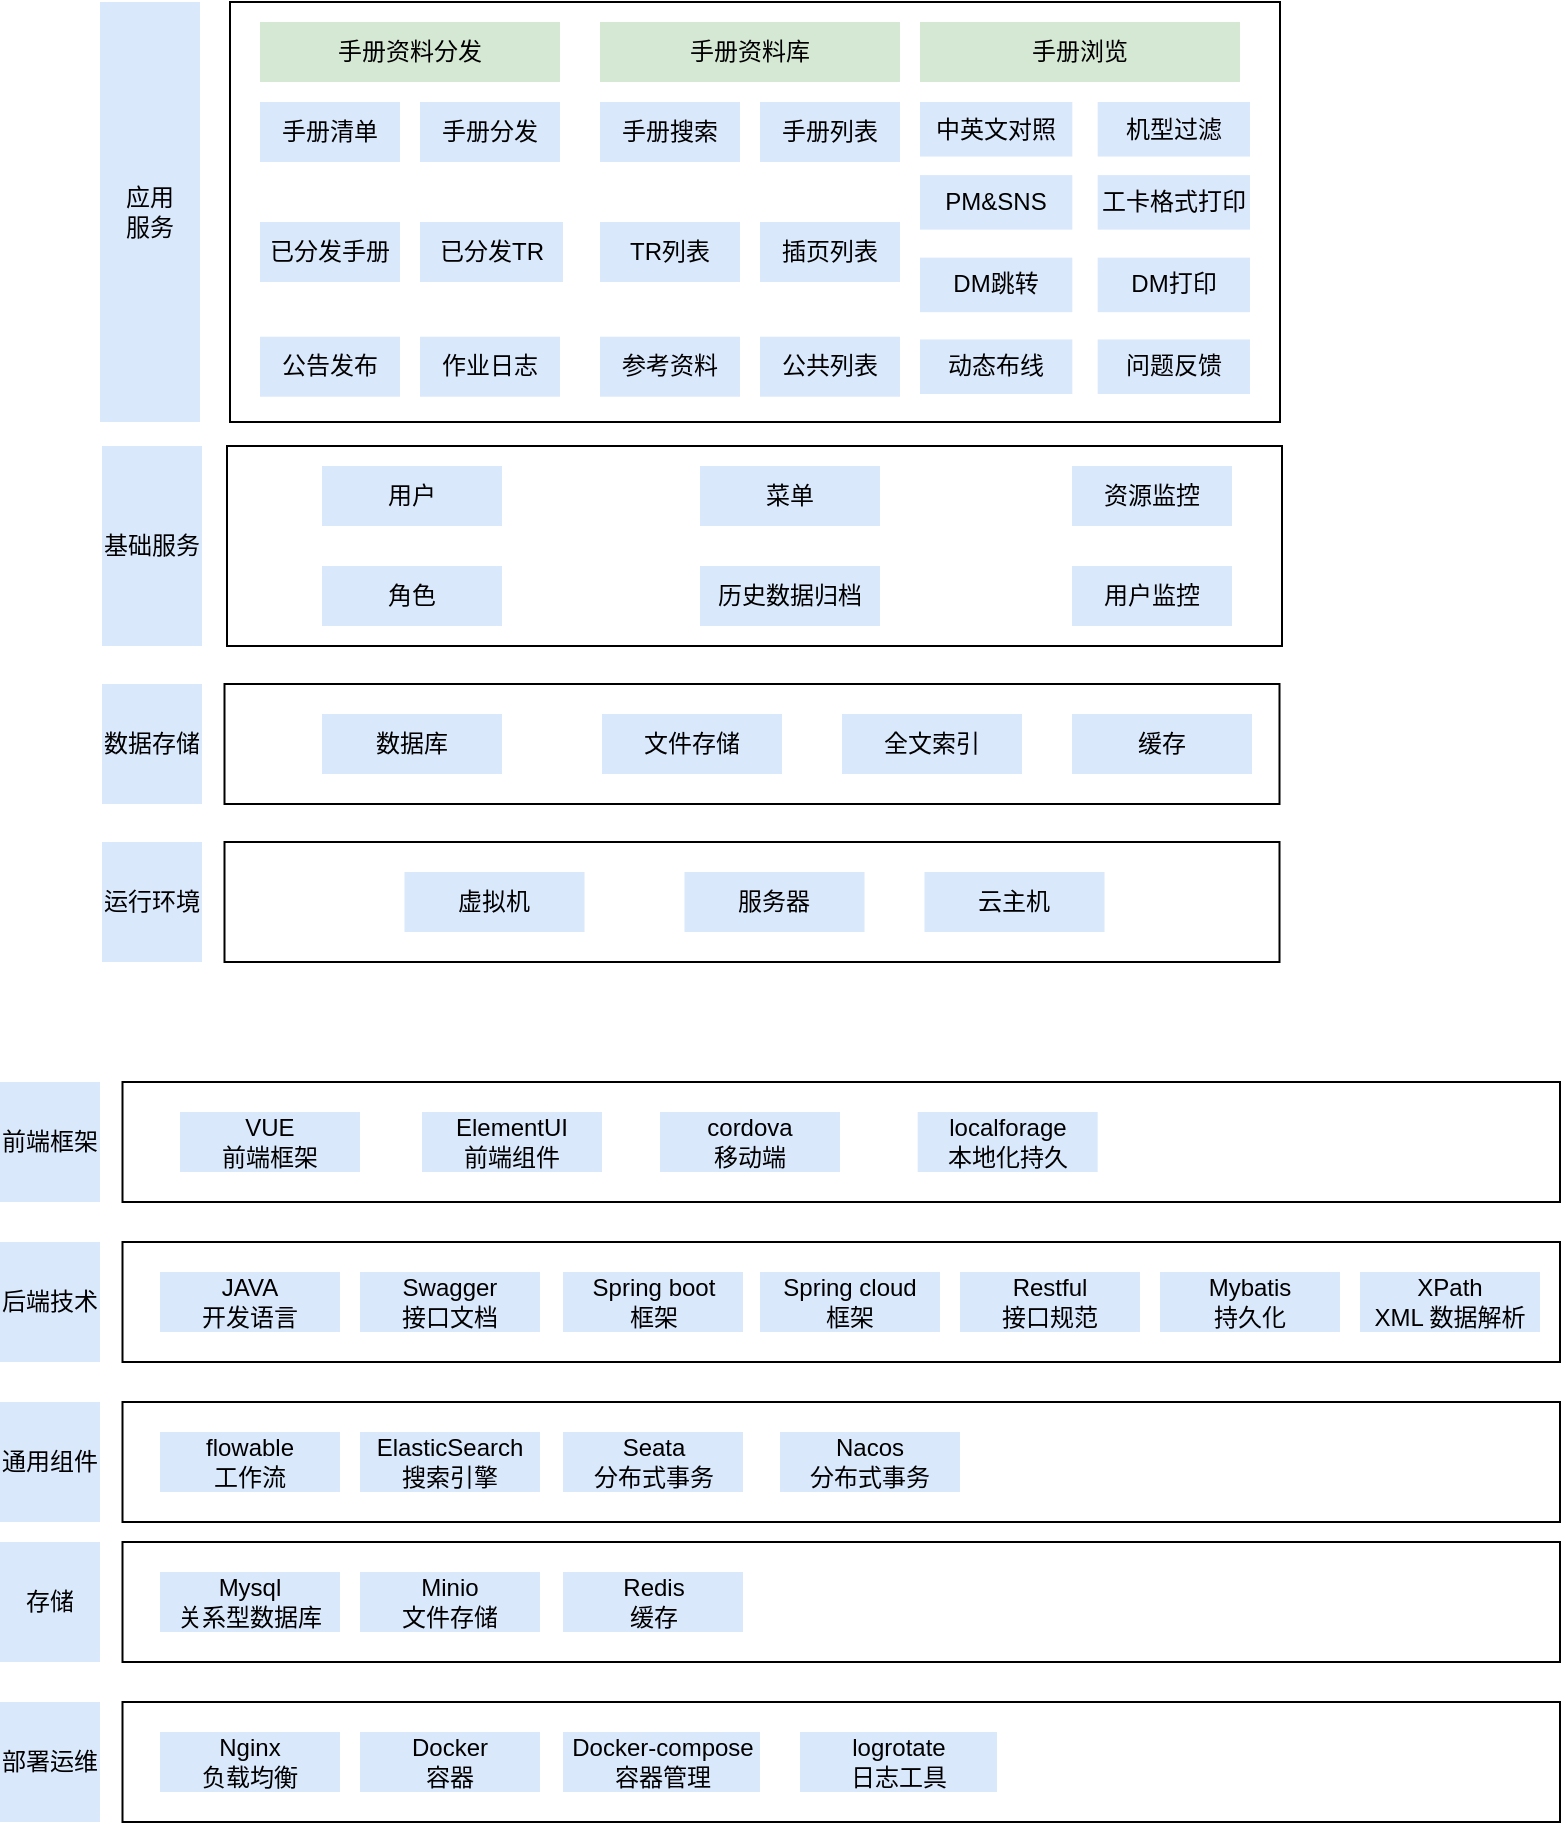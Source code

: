 <mxfile version="27.0.4">
  <diagram name="第 1 页" id="d3qp3cm_-RvscZHG2NyW">
    <mxGraphModel dx="902" dy="464" grid="1" gridSize="10" guides="1" tooltips="1" connect="1" arrows="1" fold="1" page="1" pageScale="1" pageWidth="827" pageHeight="1169" math="0" shadow="0">
      <root>
        <mxCell id="0" />
        <mxCell id="1" parent="0" />
        <mxCell id="k1Ho-n8EV5DhAOBqvkNn-3" value="" style="rounded=0;whiteSpace=wrap;html=1;" vertex="1" parent="1">
          <mxGeometry x="205" y="330" width="525" height="210" as="geometry" />
        </mxCell>
        <mxCell id="k1Ho-n8EV5DhAOBqvkNn-1" value="应用&lt;div&gt;服务&lt;/div&gt;" style="rounded=0;whiteSpace=wrap;html=1;fillColor=#dae8fc;strokeColor=none;" vertex="1" parent="1">
          <mxGeometry x="140" y="330" width="50" height="210" as="geometry" />
        </mxCell>
        <mxCell id="k1Ho-n8EV5DhAOBqvkNn-2" value="手册资料分发" style="rounded=0;whiteSpace=wrap;html=1;fillColor=#d5e8d4;strokeColor=none;" vertex="1" parent="1">
          <mxGeometry x="220" y="340" width="150" height="30" as="geometry" />
        </mxCell>
        <mxCell id="k1Ho-n8EV5DhAOBqvkNn-5" value="手册清单" style="rounded=0;whiteSpace=wrap;html=1;fillColor=#dae8fc;strokeColor=none;" vertex="1" parent="1">
          <mxGeometry x="220" y="380" width="70" height="30" as="geometry" />
        </mxCell>
        <mxCell id="k1Ho-n8EV5DhAOBqvkNn-6" value="手册分发" style="rounded=0;whiteSpace=wrap;html=1;fillColor=#dae8fc;strokeColor=none;" vertex="1" parent="1">
          <mxGeometry x="300" y="380" width="70" height="30" as="geometry" />
        </mxCell>
        <mxCell id="k1Ho-n8EV5DhAOBqvkNn-7" value="已分发手册" style="rounded=0;whiteSpace=wrap;html=1;fillColor=#dae8fc;strokeColor=none;" vertex="1" parent="1">
          <mxGeometry x="220" y="440" width="70" height="30" as="geometry" />
        </mxCell>
        <mxCell id="k1Ho-n8EV5DhAOBqvkNn-8" value="已分发TR" style="rounded=0;whiteSpace=wrap;html=1;fillColor=#dae8fc;strokeColor=none;" vertex="1" parent="1">
          <mxGeometry x="300" y="440" width="71.5" height="30" as="geometry" />
        </mxCell>
        <mxCell id="k1Ho-n8EV5DhAOBqvkNn-9" value="公告发布" style="rounded=0;whiteSpace=wrap;html=1;fillColor=#dae8fc;strokeColor=none;" vertex="1" parent="1">
          <mxGeometry x="220" y="497.36" width="70" height="30" as="geometry" />
        </mxCell>
        <mxCell id="k1Ho-n8EV5DhAOBqvkNn-10" value="作业日志" style="rounded=0;whiteSpace=wrap;html=1;fillColor=#dae8fc;strokeColor=none;" vertex="1" parent="1">
          <mxGeometry x="300" y="497.36" width="70" height="30" as="geometry" />
        </mxCell>
        <mxCell id="k1Ho-n8EV5DhAOBqvkNn-11" value="手册资料库" style="rounded=0;whiteSpace=wrap;html=1;fillColor=#d5e8d4;strokeColor=none;" vertex="1" parent="1">
          <mxGeometry x="390" y="340" width="150" height="30" as="geometry" />
        </mxCell>
        <mxCell id="k1Ho-n8EV5DhAOBqvkNn-12" value="手册搜索" style="rounded=0;whiteSpace=wrap;html=1;fillColor=#dae8fc;strokeColor=none;" vertex="1" parent="1">
          <mxGeometry x="390" y="380" width="70" height="30" as="geometry" />
        </mxCell>
        <mxCell id="k1Ho-n8EV5DhAOBqvkNn-13" value="手册列表" style="rounded=0;whiteSpace=wrap;html=1;fillColor=#dae8fc;strokeColor=none;" vertex="1" parent="1">
          <mxGeometry x="470" y="380" width="70" height="30" as="geometry" />
        </mxCell>
        <mxCell id="k1Ho-n8EV5DhAOBqvkNn-14" value="TR列表" style="rounded=0;whiteSpace=wrap;html=1;fillColor=#dae8fc;strokeColor=none;" vertex="1" parent="1">
          <mxGeometry x="390" y="440" width="70" height="30" as="geometry" />
        </mxCell>
        <mxCell id="k1Ho-n8EV5DhAOBqvkNn-15" value="插页列表" style="rounded=0;whiteSpace=wrap;html=1;fillColor=#dae8fc;strokeColor=none;" vertex="1" parent="1">
          <mxGeometry x="470" y="440" width="70" height="30" as="geometry" />
        </mxCell>
        <mxCell id="k1Ho-n8EV5DhAOBqvkNn-16" value="参考资料" style="rounded=0;whiteSpace=wrap;html=1;fillColor=#dae8fc;strokeColor=none;" vertex="1" parent="1">
          <mxGeometry x="390" y="497.36" width="70" height="30" as="geometry" />
        </mxCell>
        <mxCell id="k1Ho-n8EV5DhAOBqvkNn-17" value="公共列表" style="rounded=0;whiteSpace=wrap;html=1;fillColor=#dae8fc;strokeColor=none;" vertex="1" parent="1">
          <mxGeometry x="470" y="497.36" width="70" height="30" as="geometry" />
        </mxCell>
        <mxCell id="k1Ho-n8EV5DhAOBqvkNn-18" value="手册浏览" style="rounded=0;whiteSpace=wrap;html=1;fillColor=#d5e8d4;strokeColor=none;" vertex="1" parent="1">
          <mxGeometry x="550" y="340" width="160" height="30" as="geometry" />
        </mxCell>
        <mxCell id="k1Ho-n8EV5DhAOBqvkNn-19" value="中英文对照" style="rounded=0;whiteSpace=wrap;html=1;fillColor=#dae8fc;strokeColor=none;" vertex="1" parent="1">
          <mxGeometry x="550" y="380" width="76.154" height="27.273" as="geometry" />
        </mxCell>
        <mxCell id="k1Ho-n8EV5DhAOBqvkNn-20" value="PM&amp;amp;SNS" style="rounded=0;whiteSpace=wrap;html=1;fillColor=#dae8fc;strokeColor=none;" vertex="1" parent="1">
          <mxGeometry x="550" y="416.545" width="76.154" height="27.273" as="geometry" />
        </mxCell>
        <mxCell id="k1Ho-n8EV5DhAOBqvkNn-21" value="DM跳转" style="rounded=0;whiteSpace=wrap;html=1;fillColor=#dae8fc;strokeColor=none;" vertex="1" parent="1">
          <mxGeometry x="550" y="457.818" width="76.154" height="27.273" as="geometry" />
        </mxCell>
        <mxCell id="k1Ho-n8EV5DhAOBqvkNn-22" value="机型过滤" style="rounded=0;whiteSpace=wrap;html=1;fillColor=#dae8fc;strokeColor=none;" vertex="1" parent="1">
          <mxGeometry x="638.846" y="380" width="76.154" height="27.273" as="geometry" />
        </mxCell>
        <mxCell id="k1Ho-n8EV5DhAOBqvkNn-23" value="工卡格式打印" style="rounded=0;whiteSpace=wrap;html=1;fillColor=#dae8fc;strokeColor=none;" vertex="1" parent="1">
          <mxGeometry x="638.846" y="416.545" width="76.154" height="27.273" as="geometry" />
        </mxCell>
        <mxCell id="k1Ho-n8EV5DhAOBqvkNn-24" value="DM打印" style="rounded=0;whiteSpace=wrap;html=1;fillColor=#dae8fc;strokeColor=none;" vertex="1" parent="1">
          <mxGeometry x="638.846" y="457.818" width="76.154" height="27.273" as="geometry" />
        </mxCell>
        <mxCell id="k1Ho-n8EV5DhAOBqvkNn-25" value="动态布线" style="rounded=0;whiteSpace=wrap;html=1;fillColor=#dae8fc;strokeColor=none;" vertex="1" parent="1">
          <mxGeometry x="550" y="498.727" width="76.154" height="27.273" as="geometry" />
        </mxCell>
        <mxCell id="k1Ho-n8EV5DhAOBqvkNn-26" value="问题反馈" style="rounded=0;whiteSpace=wrap;html=1;fillColor=#dae8fc;strokeColor=none;" vertex="1" parent="1">
          <mxGeometry x="638.846" y="498.727" width="76.154" height="27.273" as="geometry" />
        </mxCell>
        <mxCell id="k1Ho-n8EV5DhAOBqvkNn-28" value="基础服务" style="rounded=0;whiteSpace=wrap;html=1;fillColor=#dae8fc;strokeColor=none;" vertex="1" parent="1">
          <mxGeometry x="141" y="552" width="50" height="100" as="geometry" />
        </mxCell>
        <mxCell id="k1Ho-n8EV5DhAOBqvkNn-29" value="" style="rounded=0;whiteSpace=wrap;html=1;" vertex="1" parent="1">
          <mxGeometry x="203.5" y="552" width="527.5" height="100" as="geometry" />
        </mxCell>
        <mxCell id="k1Ho-n8EV5DhAOBqvkNn-30" value="用户" style="rounded=0;whiteSpace=wrap;html=1;fillColor=#dae8fc;strokeColor=none;" vertex="1" parent="1">
          <mxGeometry x="251" y="562" width="90" height="30" as="geometry" />
        </mxCell>
        <mxCell id="k1Ho-n8EV5DhAOBqvkNn-31" value="角色" style="rounded=0;whiteSpace=wrap;html=1;fillColor=#dae8fc;strokeColor=none;" vertex="1" parent="1">
          <mxGeometry x="251" y="612" width="90" height="30" as="geometry" />
        </mxCell>
        <mxCell id="k1Ho-n8EV5DhAOBqvkNn-32" value="菜单" style="rounded=0;whiteSpace=wrap;html=1;fillColor=#dae8fc;strokeColor=none;" vertex="1" parent="1">
          <mxGeometry x="440" y="562" width="90" height="30" as="geometry" />
        </mxCell>
        <mxCell id="k1Ho-n8EV5DhAOBqvkNn-33" value="历史数据归档" style="rounded=0;whiteSpace=wrap;html=1;fillColor=#dae8fc;strokeColor=none;" vertex="1" parent="1">
          <mxGeometry x="440" y="612" width="90" height="30" as="geometry" />
        </mxCell>
        <mxCell id="k1Ho-n8EV5DhAOBqvkNn-34" value="资源监控" style="rounded=0;whiteSpace=wrap;html=1;fillColor=#dae8fc;strokeColor=none;" vertex="1" parent="1">
          <mxGeometry x="626" y="562" width="80" height="30" as="geometry" />
        </mxCell>
        <mxCell id="k1Ho-n8EV5DhAOBqvkNn-35" value="用户监控" style="rounded=0;whiteSpace=wrap;html=1;fillColor=#dae8fc;strokeColor=none;" vertex="1" parent="1">
          <mxGeometry x="626" y="612" width="80" height="30" as="geometry" />
        </mxCell>
        <mxCell id="k1Ho-n8EV5DhAOBqvkNn-36" value="数据存储" style="rounded=0;whiteSpace=wrap;html=1;fillColor=#dae8fc;strokeColor=none;" vertex="1" parent="1">
          <mxGeometry x="141" y="671" width="50" height="60" as="geometry" />
        </mxCell>
        <mxCell id="k1Ho-n8EV5DhAOBqvkNn-37" value="" style="rounded=0;whiteSpace=wrap;html=1;" vertex="1" parent="1">
          <mxGeometry x="202.25" y="671" width="527.5" height="60" as="geometry" />
        </mxCell>
        <mxCell id="k1Ho-n8EV5DhAOBqvkNn-38" value="数据库" style="rounded=0;whiteSpace=wrap;html=1;fillColor=#dae8fc;strokeColor=none;" vertex="1" parent="1">
          <mxGeometry x="251" y="686" width="90" height="30" as="geometry" />
        </mxCell>
        <mxCell id="k1Ho-n8EV5DhAOBqvkNn-39" value="文件存储" style="rounded=0;whiteSpace=wrap;html=1;fillColor=#dae8fc;strokeColor=none;" vertex="1" parent="1">
          <mxGeometry x="391" y="686" width="90" height="30" as="geometry" />
        </mxCell>
        <mxCell id="k1Ho-n8EV5DhAOBqvkNn-40" value="全文索引" style="rounded=0;whiteSpace=wrap;html=1;fillColor=#dae8fc;strokeColor=none;" vertex="1" parent="1">
          <mxGeometry x="511" y="686" width="90" height="30" as="geometry" />
        </mxCell>
        <mxCell id="k1Ho-n8EV5DhAOBqvkNn-41" value="缓存" style="rounded=0;whiteSpace=wrap;html=1;fillColor=#dae8fc;strokeColor=none;" vertex="1" parent="1">
          <mxGeometry x="626" y="686" width="90" height="30" as="geometry" />
        </mxCell>
        <mxCell id="k1Ho-n8EV5DhAOBqvkNn-42" value="运行环境" style="rounded=0;whiteSpace=wrap;html=1;fillColor=#dae8fc;strokeColor=none;" vertex="1" parent="1">
          <mxGeometry x="141" y="750" width="50" height="60" as="geometry" />
        </mxCell>
        <mxCell id="k1Ho-n8EV5DhAOBqvkNn-43" value="" style="rounded=0;whiteSpace=wrap;html=1;" vertex="1" parent="1">
          <mxGeometry x="202.25" y="750" width="527.5" height="60" as="geometry" />
        </mxCell>
        <mxCell id="k1Ho-n8EV5DhAOBqvkNn-44" value="虚拟机" style="rounded=0;whiteSpace=wrap;html=1;fillColor=#dae8fc;strokeColor=none;" vertex="1" parent="1">
          <mxGeometry x="292.25" y="765" width="90" height="30" as="geometry" />
        </mxCell>
        <mxCell id="k1Ho-n8EV5DhAOBqvkNn-45" value="服务器" style="rounded=0;whiteSpace=wrap;html=1;fillColor=#dae8fc;strokeColor=none;" vertex="1" parent="1">
          <mxGeometry x="432.25" y="765" width="90" height="30" as="geometry" />
        </mxCell>
        <mxCell id="k1Ho-n8EV5DhAOBqvkNn-46" value="云主机" style="rounded=0;whiteSpace=wrap;html=1;fillColor=#dae8fc;strokeColor=none;" vertex="1" parent="1">
          <mxGeometry x="552.25" y="765" width="90" height="30" as="geometry" />
        </mxCell>
        <mxCell id="k1Ho-n8EV5DhAOBqvkNn-48" value="前端框架" style="rounded=0;whiteSpace=wrap;html=1;fillColor=#dae8fc;strokeColor=none;" vertex="1" parent="1">
          <mxGeometry x="90" y="870" width="50" height="60" as="geometry" />
        </mxCell>
        <mxCell id="k1Ho-n8EV5DhAOBqvkNn-49" value="" style="rounded=0;whiteSpace=wrap;html=1;" vertex="1" parent="1">
          <mxGeometry x="151.25" y="870" width="718.75" height="60" as="geometry" />
        </mxCell>
        <mxCell id="k1Ho-n8EV5DhAOBqvkNn-50" value="VUE&lt;br&gt;前端框架" style="rounded=0;whiteSpace=wrap;html=1;fillColor=#dae8fc;strokeColor=none;" vertex="1" parent="1">
          <mxGeometry x="180" y="885" width="90" height="30" as="geometry" />
        </mxCell>
        <mxCell id="k1Ho-n8EV5DhAOBqvkNn-51" value="ElementUI&lt;br&gt;前端组件" style="rounded=0;whiteSpace=wrap;html=1;fillColor=#dae8fc;strokeColor=none;" vertex="1" parent="1">
          <mxGeometry x="301" y="885" width="90" height="30" as="geometry" />
        </mxCell>
        <mxCell id="k1Ho-n8EV5DhAOBqvkNn-52" value="&lt;article data-clipboard-cangjie=&quot;[&amp;quot;root&amp;quot;,{&amp;quot;copyFrom&amp;quot;:&amp;quot;im-native&amp;quot;},[&amp;quot;p&amp;quot;,{},[&amp;quot;span&amp;quot;,{&amp;quot;data-type&amp;quot;:&amp;quot;text&amp;quot;},[&amp;quot;span&amp;quot;,{&amp;quot;data-type&amp;quot;:&amp;quot;leaf&amp;quot;},&amp;quot;cordova&amp;quot;]]]]&quot; class=&quot;4ever-article&quot;&gt;&lt;p&gt;cordova&lt;br&gt;移动端&lt;/p&gt;&lt;/article&gt;" style="rounded=0;whiteSpace=wrap;html=1;fillColor=#dae8fc;strokeColor=none;" vertex="1" parent="1">
          <mxGeometry x="420" y="885" width="90" height="30" as="geometry" />
        </mxCell>
        <mxCell id="k1Ho-n8EV5DhAOBqvkNn-53" value="&lt;article data-clipboard-cangjie=&quot;[&amp;quot;root&amp;quot;,{&amp;quot;copyFrom&amp;quot;:&amp;quot;im-native&amp;quot;},[&amp;quot;p&amp;quot;,{},[&amp;quot;span&amp;quot;,{&amp;quot;data-type&amp;quot;:&amp;quot;text&amp;quot;},[&amp;quot;span&amp;quot;,{&amp;quot;data-type&amp;quot;:&amp;quot;leaf&amp;quot;},&amp;quot;cordova&amp;quot;]]]]&quot; class=&quot;4ever-article&quot;&gt;&lt;p&gt;localforage&lt;br&gt;本地化持久&lt;/p&gt;&lt;/article&gt;" style="rounded=0;whiteSpace=wrap;html=1;fillColor=#dae8fc;strokeColor=none;" vertex="1" parent="1">
          <mxGeometry x="548.85" y="885" width="90" height="30" as="geometry" />
        </mxCell>
        <mxCell id="k1Ho-n8EV5DhAOBqvkNn-54" value="后端技术" style="rounded=0;whiteSpace=wrap;html=1;fillColor=#dae8fc;strokeColor=none;" vertex="1" parent="1">
          <mxGeometry x="90" y="950" width="50" height="60" as="geometry" />
        </mxCell>
        <mxCell id="k1Ho-n8EV5DhAOBqvkNn-55" value="" style="rounded=0;whiteSpace=wrap;html=1;" vertex="1" parent="1">
          <mxGeometry x="151.25" y="950" width="718.75" height="60" as="geometry" />
        </mxCell>
        <mxCell id="k1Ho-n8EV5DhAOBqvkNn-56" value="JAVA&lt;br&gt;开发语言" style="rounded=0;whiteSpace=wrap;html=1;fillColor=#dae8fc;strokeColor=none;" vertex="1" parent="1">
          <mxGeometry x="170" y="965" width="90" height="30" as="geometry" />
        </mxCell>
        <mxCell id="k1Ho-n8EV5DhAOBqvkNn-57" value="Swagger&lt;br&gt;接口文档" style="rounded=0;whiteSpace=wrap;html=1;fillColor=#dae8fc;strokeColor=none;" vertex="1" parent="1">
          <mxGeometry x="270" y="965" width="90" height="30" as="geometry" />
        </mxCell>
        <mxCell id="k1Ho-n8EV5DhAOBqvkNn-58" value="&lt;article data-clipboard-cangjie=&quot;[&amp;quot;root&amp;quot;,{&amp;quot;copyFrom&amp;quot;:&amp;quot;im-native&amp;quot;},[&amp;quot;p&amp;quot;,{},[&amp;quot;span&amp;quot;,{&amp;quot;data-type&amp;quot;:&amp;quot;text&amp;quot;},[&amp;quot;span&amp;quot;,{&amp;quot;data-type&amp;quot;:&amp;quot;leaf&amp;quot;},&amp;quot;cordova&amp;quot;]]]]&quot; class=&quot;4ever-article&quot;&gt;&lt;p&gt;Spring boot&lt;br&gt;框架&lt;/p&gt;&lt;/article&gt;" style="rounded=0;whiteSpace=wrap;html=1;fillColor=#dae8fc;strokeColor=none;" vertex="1" parent="1">
          <mxGeometry x="371.5" y="965" width="90" height="30" as="geometry" />
        </mxCell>
        <mxCell id="k1Ho-n8EV5DhAOBqvkNn-59" value="&lt;article data-clipboard-cangjie=&quot;[&amp;quot;root&amp;quot;,{&amp;quot;copyFrom&amp;quot;:&amp;quot;im-native&amp;quot;},[&amp;quot;p&amp;quot;,{},[&amp;quot;span&amp;quot;,{&amp;quot;data-type&amp;quot;:&amp;quot;text&amp;quot;},[&amp;quot;span&amp;quot;,{&amp;quot;data-type&amp;quot;:&amp;quot;leaf&amp;quot;},&amp;quot;cordova&amp;quot;]]]]&quot; class=&quot;4ever-article&quot;&gt;&lt;p&gt;Spring cloud&lt;br&gt;框架&lt;/p&gt;&lt;/article&gt;" style="rounded=0;whiteSpace=wrap;html=1;fillColor=#dae8fc;strokeColor=none;" vertex="1" parent="1">
          <mxGeometry x="470" y="965" width="90" height="30" as="geometry" />
        </mxCell>
        <mxCell id="k1Ho-n8EV5DhAOBqvkNn-60" value="&lt;article data-clipboard-cangjie=&quot;[&amp;quot;root&amp;quot;,{&amp;quot;copyFrom&amp;quot;:&amp;quot;im-native&amp;quot;},[&amp;quot;p&amp;quot;,{},[&amp;quot;span&amp;quot;,{&amp;quot;data-type&amp;quot;:&amp;quot;text&amp;quot;},[&amp;quot;span&amp;quot;,{&amp;quot;data-type&amp;quot;:&amp;quot;leaf&amp;quot;},&amp;quot;cordova&amp;quot;]]]]&quot; class=&quot;4ever-article&quot;&gt;&lt;p&gt;Restful&lt;br&gt;接口规范&lt;/p&gt;&lt;/article&gt;" style="rounded=0;whiteSpace=wrap;html=1;fillColor=#dae8fc;strokeColor=none;" vertex="1" parent="1">
          <mxGeometry x="570" y="965" width="90" height="30" as="geometry" />
        </mxCell>
        <mxCell id="k1Ho-n8EV5DhAOBqvkNn-61" value="Mybatis&lt;br&gt;持久化" style="rounded=0;whiteSpace=wrap;html=1;fillColor=#dae8fc;strokeColor=none;" vertex="1" parent="1">
          <mxGeometry x="670" y="965" width="90" height="30" as="geometry" />
        </mxCell>
        <mxCell id="k1Ho-n8EV5DhAOBqvkNn-62" value="XPath&lt;br&gt;XML 数据解析" style="rounded=0;whiteSpace=wrap;html=1;fillColor=#dae8fc;strokeColor=none;" vertex="1" parent="1">
          <mxGeometry x="770" y="965" width="90" height="30" as="geometry" />
        </mxCell>
        <mxCell id="k1Ho-n8EV5DhAOBqvkNn-63" value="通用组件" style="rounded=0;whiteSpace=wrap;html=1;fillColor=#dae8fc;strokeColor=none;" vertex="1" parent="1">
          <mxGeometry x="90" y="1030" width="50" height="60" as="geometry" />
        </mxCell>
        <mxCell id="k1Ho-n8EV5DhAOBqvkNn-64" value="" style="rounded=0;whiteSpace=wrap;html=1;" vertex="1" parent="1">
          <mxGeometry x="151.25" y="1030" width="718.75" height="60" as="geometry" />
        </mxCell>
        <mxCell id="k1Ho-n8EV5DhAOBqvkNn-65" value="flowable&lt;br&gt;工作流" style="rounded=0;whiteSpace=wrap;html=1;fillColor=#dae8fc;strokeColor=none;" vertex="1" parent="1">
          <mxGeometry x="170" y="1045" width="90" height="30" as="geometry" />
        </mxCell>
        <mxCell id="k1Ho-n8EV5DhAOBqvkNn-66" value="ElasticSearch&lt;br&gt;&lt;div style=&quot;text-align: center;&quot;&gt;&lt;span style=&quot;text-align: start; background-color: transparent;&quot;&gt;搜索引擎&lt;/span&gt;&lt;span style=&quot;color: rgba(0, 0, 0, 0); font-family: monospace; font-size: 0px; text-align: start; text-wrap-mode: nowrap; background-color: transparent;&quot;&gt;%3CmxGraphModel%3E%3Croot%3E%3CmxCell%20id%3D%220%22%2F%3E%3CmxCell%20id%3D%221%22%20parent%3D%220%22%2F%3E%3CmxCell%20id%3D%222%22%20value%3D%22%E5%90%8E%E7%AB%AF%E6%8A%80%E6%9C%AF%22%20style%3D%22rounded%3D0%3BwhiteSpace%3Dwrap%3Bhtml%3D1%3BfillColor%3D%23dae8fc%3BstrokeColor%3Dnone%3B%22%20vertex%3D%221%22%20parent%3D%221%22%3E%3CmxGeometry%20x%3D%2290%22%20y%3D%22950%22%20width%3D%2250%22%20height%3D%2260%22%20as%3D%22geometry%22%2F%3E%3C%2FmxCell%3E%3CmxCell%20id%3D%223%22%20value%3D%22%22%20style%3D%22rounded%3D0%3BwhiteSpace%3Dwrap%3Bhtml%3D1%3B%22%20vertex%3D%221%22%20parent%3D%221%22%3E%3CmxGeometry%20x%3D%22151.25%22%20y%3D%22950%22%20width%3D%22718.75%22%20height%3D%2260%22%20as%3D%22geometry%22%2F%3E%3C%2FmxCell%3E%3CmxCell%20id%3D%224%22%20value%3D%22JAVA%26lt%3Bbr%26gt%3B%E5%BC%80%E5%8F%91%E8%AF%AD%E8%A8%80%22%20style%3D%22rounded%3D0%3BwhiteSpace%3Dwrap%3Bhtml%3D1%3BfillColor%3D%23dae8fc%3BstrokeColor%3Dnone%3B%22%20vertex%3D%221%22%20parent%3D%221%22%3E%3CmxGeometry%20x%3D%22170%22%20y%3D%22965%22%20width%3D%2290%22%20height%3D%2230%22%20as%3D%22geometry%22%2F%3E%3C%2FmxCell%3E%3CmxCell%20id%3D%225%22%20value%3D%22Swagger%26lt%3Bbr%26gt%3B%E6%8E%A5%E5%8F%A3%E6%96%87%E6%A1%A3%22%20style%3D%22rounded%3D0%3BwhiteSpace%3Dwrap%3Bhtml%3D1%3BfillColor%3D%23dae8fc%3BstrokeColor%3Dnone%3B%22%20vertex%3D%221%22%20parent%3D%221%22%3E%3CmxGeometry%20x%3D%22270%22%20y%3D%22965%22%20width%3D%2290%22%20height%3D%2230%22%20as%3D%22geometry%22%2F%3E%3C%2FmxCell%3E%3CmxCell%20id%3D%226%22%20value%3D%22%26lt%3Barticle%20data-clipboard-cangjie%3D%26quot%3B%5B%26amp%3Bquot%3Broot%26amp%3Bquot%3B%2C%7B%26amp%3Bquot%3BcopyFrom%26amp%3Bquot%3B%3A%26amp%3Bquot%3Bim-native%26amp%3Bquot%3B%7D%2C%5B%26amp%3Bquot%3Bp%26amp%3Bquot%3B%2C%7B%7D%2C%5B%26amp%3Bquot%3Bspan%26amp%3Bquot%3B%2C%7B%26amp%3Bquot%3Bdata-type%26amp%3Bquot%3B%3A%26amp%3Bquot%3Btext%26amp%3Bquot%3B%7D%2C%5B%26amp%3Bquot%3Bspan%26amp%3Bquot%3B%2C%7B%26amp%3Bquot%3Bdata-type%26amp%3Bquot%3B%3A%26amp%3Bquot%3Bleaf%26amp%3Bquot%3B%7D%2C%26amp%3Bquot%3Bcordova%26amp%3Bquot%3B%5D%5D%5D%5D%26quot%3B%20class%3D%26quot%3B4ever-article%26quot%3B%26gt%3B%26lt%3Bp%26gt%3BSpring%20boot%26lt%3Bbr%26gt%3B%E6%A1%86%E6%9E%B6%26lt%3B%2Fp%26gt%3B%26lt%3B%2Farticle%26gt%3B%22%20style%3D%22rounded%3D0%3BwhiteSpace%3Dwrap%3Bhtml%3D1%3BfillColor%3D%23dae8fc%3BstrokeColor%3Dnone%3B%22%20vertex%3D%221%22%20parent%3D%221%22%3E%3CmxGeometry%20x%3D%22371.5%22%20y%3D%22965%22%20width%3D%2290%22%20height%3D%2230%22%20as%3D%22geometry%22%2F%3E%3C%2FmxCell%3E%3CmxCell%20id%3D%227%22%20value%3D%22%26lt%3Barticle%20data-clipboard-cangjie%3D%26quot%3B%5B%26amp%3Bquot%3Broot%26amp%3Bquot%3B%2C%7B%26amp%3Bquot%3BcopyFrom%26amp%3Bquot%3B%3A%26amp%3Bquot%3Bim-native%26amp%3Bquot%3B%7D%2C%5B%26amp%3Bquot%3Bp%26amp%3Bquot%3B%2C%7B%7D%2C%5B%26amp%3Bquot%3Bspan%26amp%3Bquot%3B%2C%7B%26amp%3Bquot%3Bdata-type%26amp%3Bquot%3B%3A%26amp%3Bquot%3Btext%26amp%3Bquot%3B%7D%2C%5B%26amp%3Bquot%3Bspan%26amp%3Bquot%3B%2C%7B%26amp%3Bquot%3Bdata-type%26amp%3Bquot%3B%3A%26amp%3Bquot%3Bleaf%26amp%3Bquot%3B%7D%2C%26amp%3Bquot%3Bcordova%26amp%3Bquot%3B%5D%5D%5D%5D%26quot%3B%20class%3D%26quot%3B4ever-article%26quot%3B%26gt%3B%26lt%3Bp%26gt%3BSpring%20cloud%26lt%3Bbr%26gt%3B%E6%A1%86%E6%9E%B6%26lt%3B%2Fp%26gt%3B%26lt%3B%2Farticle%26gt%3B%22%20style%3D%22rounded%3D0%3BwhiteSpace%3Dwrap%3Bhtml%3D1%3BfillColor%3D%23dae8fc%3BstrokeColor%3Dnone%3B%22%20vertex%3D%221%22%20parent%3D%221%22%3E%3CmxGeometry%20x%3D%22470%22%20y%3D%22965%22%20width%3D%2290%22%20height%3D%2230%22%20as%3D%22geometry%22%2F%3E%3C%2FmxCell%3E%3CmxCell%20id%3D%228%22%20value%3D%22%26lt%3Barticle%20data-clipboard-cangjie%3D%26quot%3B%5B%26amp%3Bquot%3Broot%26amp%3Bquot%3B%2C%7B%26amp%3Bquot%3BcopyFrom%26amp%3Bquot%3B%3A%26amp%3Bquot%3Bim-native%26amp%3Bquot%3B%7D%2C%5B%26amp%3Bquot%3Bp%26amp%3Bquot%3B%2C%7B%7D%2C%5B%26amp%3Bquot%3Bspan%26amp%3Bquot%3B%2C%7B%26amp%3Bquot%3Bdata-type%26amp%3Bquot%3B%3A%26amp%3Bquot%3Btext%26amp%3Bquot%3B%7D%2C%5B%26amp%3Bquot%3Bspan%26amp%3Bquot%3B%2C%7B%26amp%3Bquot%3Bdata-type%26amp%3Bquot%3B%3A%26amp%3Bquot%3Bleaf%26amp%3Bquot%3B%7D%2C%26amp%3Bquot%3Bcordova%26amp%3Bquot%3B%5D%5D%5D%5D%26quot%3B%20class%3D%26quot%3B4ever-article%26quot%3B%26gt%3B%26lt%3Bp%26gt%3BRestful%26lt%3Bbr%26gt%3B%E6%8E%A5%E5%8F%A3%E8%A7%84%E8%8C%83%26lt%3B%2Fp%26gt%3B%26lt%3B%2Farticle%26gt%3B%22%20style%3D%22rounded%3D0%3BwhiteSpace%3Dwrap%3Bhtml%3D1%3BfillColor%3D%23dae8fc%3BstrokeColor%3Dnone%3B%22%20vertex%3D%221%22%20parent%3D%221%22%3E%3CmxGeometry%20x%3D%22570%22%20y%3D%22965%22%20width%3D%2290%22%20height%3D%2230%22%20as%3D%22geometry%22%2F%3E%3C%2FmxCell%3E%3CmxCell%20id%3D%229%22%20value%3D%22Mybatis%26lt%3Bbr%26gt%3B%E6%8C%81%E4%B9%85%E5%8C%96%22%20style%3D%22rounded%3D0%3BwhiteSpace%3Dwrap%3Bhtml%3D1%3BfillColor%3D%23dae8fc%3BstrokeColor%3Dnone%3B%22%20vertex%3D%221%22%20parent%3D%221%22%3E%3CmxGeometry%20x%3D%22670%22%20y%3D%22965%22%20width%3D%2290%22%20height%3D%2230%22%20as%3D%22geometry%22%2F%3E%3C%2FmxCell%3E%3CmxCell%20id%3D%2210%22%20value%3D%22XPath%26lt%3Bbr%26gt%3BXML%20%E6%95%B0%E6%8D%AE%E8%A7%A3%E6%9E%90%22%20style%3D%22rounded%3D0%3BwhiteSpace%3Dwrap%3Bhtml%3D1%3BfillColor%3D%23dae8fc%3BstrokeColor%3Dnone%3B%22%20vertex%3D%221%22%20parent%3D%221%22%3E%3CmxGeometry%20x%3D%22770%22%20y%3D%22965%22%20width%3D%2290%22%20height%3D%2230%22%20as%3D%22geometry%22%2F%3E%3C%2FmxCell%3E%3C%2Froot%3E%3C%2FmxGraphModel%3E&lt;/span&gt;&lt;/div&gt;" style="rounded=0;whiteSpace=wrap;html=1;fillColor=#dae8fc;strokeColor=none;" vertex="1" parent="1">
          <mxGeometry x="270" y="1045" width="90" height="30" as="geometry" />
        </mxCell>
        <mxCell id="k1Ho-n8EV5DhAOBqvkNn-67" value="&lt;article data-clipboard-cangjie=&quot;[&amp;quot;root&amp;quot;,{&amp;quot;copyFrom&amp;quot;:&amp;quot;im-native&amp;quot;},[&amp;quot;p&amp;quot;,{},[&amp;quot;span&amp;quot;,{&amp;quot;data-type&amp;quot;:&amp;quot;text&amp;quot;},[&amp;quot;span&amp;quot;,{&amp;quot;data-type&amp;quot;:&amp;quot;leaf&amp;quot;},&amp;quot;cordova&amp;quot;]]]]&quot; class=&quot;4ever-article&quot;&gt;&lt;p&gt;Seata&lt;br&gt;分布式事务&lt;/p&gt;&lt;/article&gt;" style="rounded=0;whiteSpace=wrap;html=1;fillColor=#dae8fc;strokeColor=none;" vertex="1" parent="1">
          <mxGeometry x="371.5" y="1045" width="90" height="30" as="geometry" />
        </mxCell>
        <mxCell id="k1Ho-n8EV5DhAOBqvkNn-72" value="存储" style="rounded=0;whiteSpace=wrap;html=1;fillColor=#dae8fc;strokeColor=none;" vertex="1" parent="1">
          <mxGeometry x="90" y="1100" width="50" height="60" as="geometry" />
        </mxCell>
        <mxCell id="k1Ho-n8EV5DhAOBqvkNn-73" value="" style="rounded=0;whiteSpace=wrap;html=1;" vertex="1" parent="1">
          <mxGeometry x="151.25" y="1100" width="718.75" height="60" as="geometry" />
        </mxCell>
        <mxCell id="k1Ho-n8EV5DhAOBqvkNn-74" value="Mysql&lt;br&gt;关系型数据库" style="rounded=0;whiteSpace=wrap;html=1;fillColor=#dae8fc;strokeColor=none;" vertex="1" parent="1">
          <mxGeometry x="170" y="1115" width="90" height="30" as="geometry" />
        </mxCell>
        <mxCell id="k1Ho-n8EV5DhAOBqvkNn-75" value="Minio&lt;br&gt;文件存储" style="rounded=0;whiteSpace=wrap;html=1;fillColor=#dae8fc;strokeColor=none;" vertex="1" parent="1">
          <mxGeometry x="270" y="1115" width="90" height="30" as="geometry" />
        </mxCell>
        <mxCell id="k1Ho-n8EV5DhAOBqvkNn-76" value="&lt;article data-clipboard-cangjie=&quot;[&amp;quot;root&amp;quot;,{&amp;quot;copyFrom&amp;quot;:&amp;quot;im-native&amp;quot;},[&amp;quot;p&amp;quot;,{},[&amp;quot;span&amp;quot;,{&amp;quot;data-type&amp;quot;:&amp;quot;text&amp;quot;},[&amp;quot;span&amp;quot;,{&amp;quot;data-type&amp;quot;:&amp;quot;leaf&amp;quot;},&amp;quot;cordova&amp;quot;]]]]&quot; class=&quot;4ever-article&quot;&gt;&lt;p&gt;Redis&lt;br&gt;缓存&lt;/p&gt;&lt;/article&gt;" style="rounded=0;whiteSpace=wrap;html=1;fillColor=#dae8fc;strokeColor=none;" vertex="1" parent="1">
          <mxGeometry x="371.5" y="1115" width="90" height="30" as="geometry" />
        </mxCell>
        <mxCell id="k1Ho-n8EV5DhAOBqvkNn-82" value="&lt;article data-clipboard-cangjie=&quot;[&amp;quot;root&amp;quot;,{&amp;quot;copyFrom&amp;quot;:&amp;quot;im-native&amp;quot;},[&amp;quot;p&amp;quot;,{},[&amp;quot;span&amp;quot;,{&amp;quot;data-type&amp;quot;:&amp;quot;text&amp;quot;},[&amp;quot;span&amp;quot;,{&amp;quot;data-type&amp;quot;:&amp;quot;leaf&amp;quot;},&amp;quot;cordova&amp;quot;]]]]&quot; class=&quot;4ever-article&quot;&gt;&lt;p&gt;Nacos&lt;br&gt;分布式事务&lt;/p&gt;&lt;/article&gt;" style="rounded=0;whiteSpace=wrap;html=1;fillColor=#dae8fc;strokeColor=none;" vertex="1" parent="1">
          <mxGeometry x="480" y="1045" width="90" height="30" as="geometry" />
        </mxCell>
        <mxCell id="k1Ho-n8EV5DhAOBqvkNn-83" value="部署运维" style="rounded=0;whiteSpace=wrap;html=1;fillColor=#dae8fc;strokeColor=none;" vertex="1" parent="1">
          <mxGeometry x="90" y="1180" width="50" height="60" as="geometry" />
        </mxCell>
        <mxCell id="k1Ho-n8EV5DhAOBqvkNn-84" value="" style="rounded=0;whiteSpace=wrap;html=1;" vertex="1" parent="1">
          <mxGeometry x="151.25" y="1180" width="718.75" height="60" as="geometry" />
        </mxCell>
        <mxCell id="k1Ho-n8EV5DhAOBqvkNn-85" value="Nginx&lt;br&gt;负载均衡" style="rounded=0;whiteSpace=wrap;html=1;fillColor=#dae8fc;strokeColor=none;" vertex="1" parent="1">
          <mxGeometry x="170" y="1195" width="90" height="30" as="geometry" />
        </mxCell>
        <mxCell id="k1Ho-n8EV5DhAOBqvkNn-86" value="Docker&lt;br&gt;容器" style="rounded=0;whiteSpace=wrap;html=1;fillColor=#dae8fc;strokeColor=none;" vertex="1" parent="1">
          <mxGeometry x="270" y="1195" width="90" height="30" as="geometry" />
        </mxCell>
        <mxCell id="k1Ho-n8EV5DhAOBqvkNn-87" value="&lt;article data-clipboard-cangjie=&quot;[&amp;quot;root&amp;quot;,{&amp;quot;copyFrom&amp;quot;:&amp;quot;im-native&amp;quot;},[&amp;quot;p&amp;quot;,{},[&amp;quot;span&amp;quot;,{&amp;quot;data-type&amp;quot;:&amp;quot;text&amp;quot;},[&amp;quot;span&amp;quot;,{&amp;quot;data-type&amp;quot;:&amp;quot;leaf&amp;quot;},&amp;quot;cordova&amp;quot;]]]]&quot; class=&quot;4ever-article&quot;&gt;&lt;p&gt;Docker-compose&lt;br&gt;容器管理&lt;/p&gt;&lt;/article&gt;" style="rounded=0;whiteSpace=wrap;html=1;fillColor=#dae8fc;strokeColor=none;" vertex="1" parent="1">
          <mxGeometry x="371.5" y="1195" width="98.5" height="30" as="geometry" />
        </mxCell>
        <mxCell id="k1Ho-n8EV5DhAOBqvkNn-88" value="&lt;article data-clipboard-cangjie=&quot;[&amp;quot;root&amp;quot;,{&amp;quot;copyFrom&amp;quot;:&amp;quot;im-native&amp;quot;},[&amp;quot;p&amp;quot;,{},[&amp;quot;span&amp;quot;,{&amp;quot;data-type&amp;quot;:&amp;quot;text&amp;quot;},[&amp;quot;span&amp;quot;,{&amp;quot;data-type&amp;quot;:&amp;quot;leaf&amp;quot;},&amp;quot;cordova&amp;quot;]]]]&quot; class=&quot;4ever-article&quot;&gt;&lt;p&gt;logrotate&lt;br&gt;日志工具&lt;/p&gt;&lt;/article&gt;" style="rounded=0;whiteSpace=wrap;html=1;fillColor=#dae8fc;strokeColor=none;" vertex="1" parent="1">
          <mxGeometry x="490" y="1195" width="98.5" height="30" as="geometry" />
        </mxCell>
      </root>
    </mxGraphModel>
  </diagram>
</mxfile>
